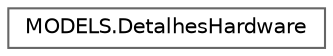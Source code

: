digraph "Graphical Class Hierarchy"
{
 // LATEX_PDF_SIZE
  bgcolor="transparent";
  edge [fontname=Helvetica,fontsize=10,labelfontname=Helvetica,labelfontsize=10];
  node [fontname=Helvetica,fontsize=10,shape=box,height=0.2,width=0.4];
  rankdir="LR";
  Node0 [id="Node000000",label="MODELS.DetalhesHardware",height=0.2,width=0.4,color="grey40", fillcolor="white", style="filled",URL="$class_m_o_d_e_l_s_1_1_detalhes_hardware.html",tooltip=" "];
}
